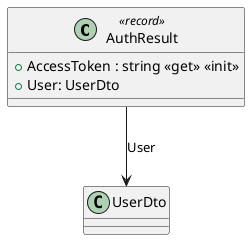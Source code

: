 @startuml
class AuthResult <<record>> {
    + AccessToken : string <<get>> <<init>>
    + User: UserDto
}
AuthResult --> UserDto : "User"
@enduml
